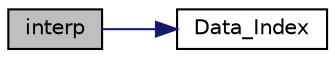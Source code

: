 digraph "interp"
{
  edge [fontname="Helvetica",fontsize="10",labelfontname="Helvetica",labelfontsize="10"];
  node [fontname="Helvetica",fontsize="10",shape=record];
  rankdir="LR";
  Node14 [label="interp",height=0.2,width=0.4,color="black", fillcolor="grey75", style="filled", fontcolor="black"];
  Node14 -> Node15 [color="midnightblue",fontsize="10",style="solid",fontname="Helvetica"];
  Node15 [label="Data_Index",height=0.2,width=0.4,color="black", fillcolor="white", style="filled",URL="$_data___generator_2_prototypes_8h.html#a3341b3789ebb3b250cb16a8da85fb685"];
}
